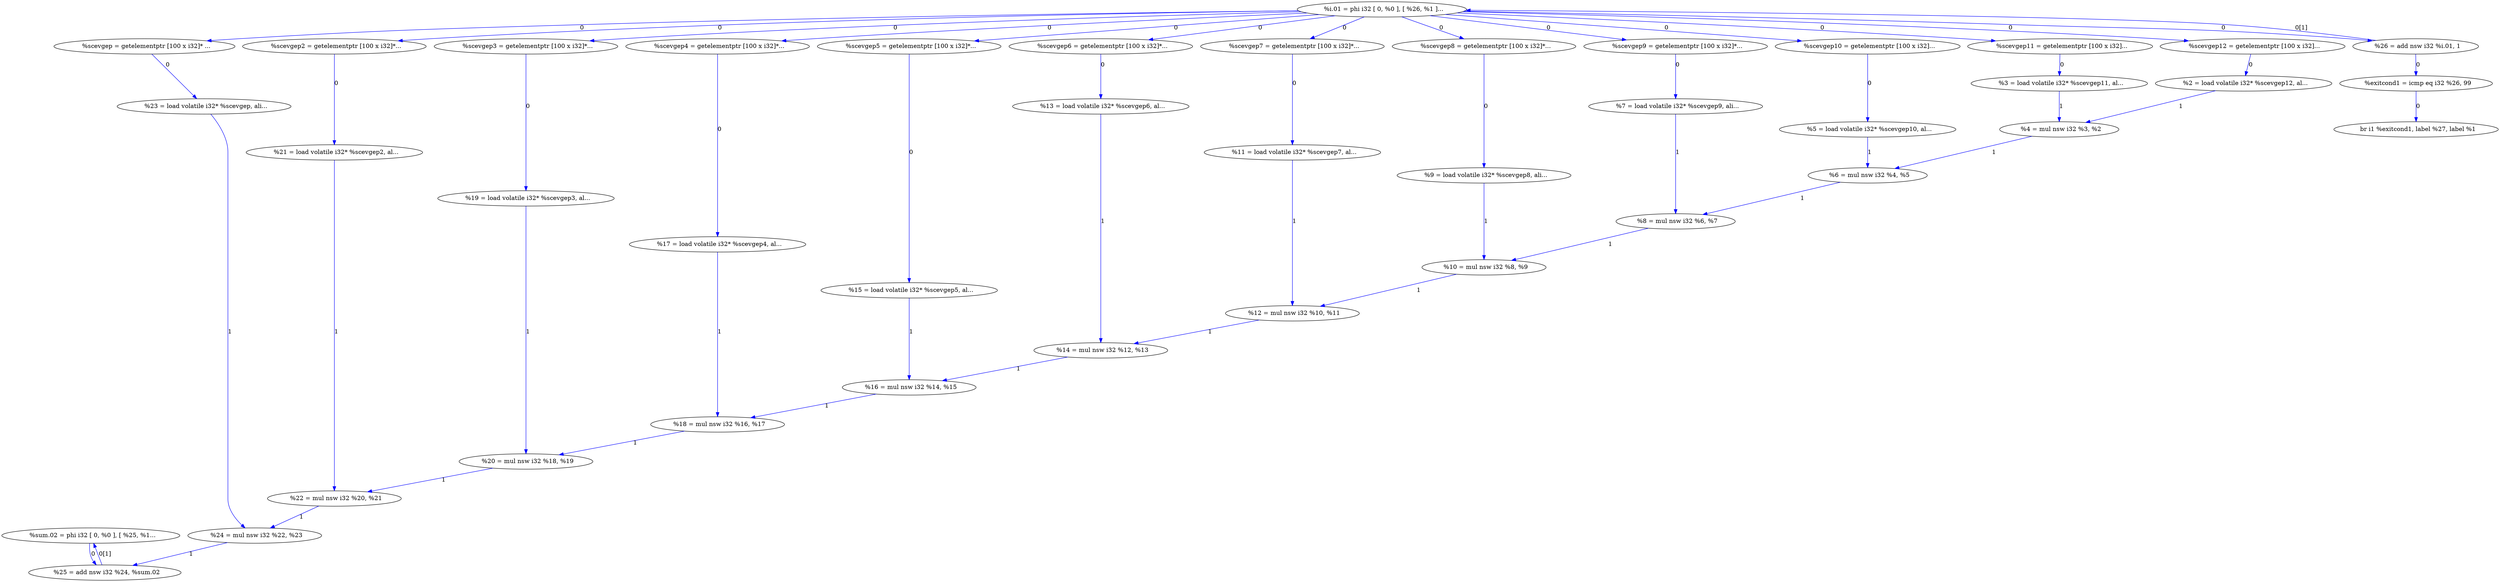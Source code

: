 digraph {
Node0x361a6a0[label="  %25 = add nsw i32 %24, %sum.02"];
Node0x3618040[label="  %sum.02 = phi i32 [ 0, %0 ], [ %25, %1..."];
Node0x3618040 -> Node0x361a6a0[label="0",color=blue];
Node0x3618200[label="  %scevgep = getelementptr [100 x i32]* ..."];
Node0x3618120[label="  %i.01 = phi i32 [ 0, %0 ], [ %26, %1 ]..."];
Node0x3618120 -> Node0x3618200[label="0",color=blue];
Node0x36183e0[label="  %scevgep2 = getelementptr [100 x i32]*..."];
Node0x3618120 -> Node0x36183e0[label="0",color=blue];
Node0x36184c0[label="  %scevgep3 = getelementptr [100 x i32]*..."];
Node0x3618120 -> Node0x36184c0[label="0",color=blue];
Node0x36185a0[label="  %scevgep4 = getelementptr [100 x i32]*..."];
Node0x3618120 -> Node0x36185a0[label="0",color=blue];
Node0x3618680[label="  %scevgep5 = getelementptr [100 x i32]*..."];
Node0x3618120 -> Node0x3618680[label="0",color=blue];
Node0x3618760[label="  %scevgep6 = getelementptr [100 x i32]*..."];
Node0x3618120 -> Node0x3618760[label="0",color=blue];
Node0x3618840[label="  %scevgep7 = getelementptr [100 x i32]*..."];
Node0x3618120 -> Node0x3618840[label="0",color=blue];
Node0x3618920[label="  %scevgep8 = getelementptr [100 x i32]*..."];
Node0x3618120 -> Node0x3618920[label="0",color=blue];
Node0x3618a00[label="  %scevgep9 = getelementptr [100 x i32]*..."];
Node0x3618120 -> Node0x3618a00[label="0",color=blue];
Node0x3618ae0[label="  %scevgep10 = getelementptr [100 x i32]..."];
Node0x3618120 -> Node0x3618ae0[label="0",color=blue];
Node0x3618bc0[label="  %scevgep11 = getelementptr [100 x i32]..."];
Node0x3618120 -> Node0x3618bc0[label="0",color=blue];
Node0x3618ca0[label="  %scevgep12 = getelementptr [100 x i32]..."];
Node0x3618120 -> Node0x3618ca0[label="0",color=blue];
Node0x361a7e0[label="  %26 = add nsw i32 %i.01, 1"];
Node0x3618120 -> Node0x361a7e0[label="0",color=blue];
Node0x361a4a0[label="  %23 = load volatile i32* %scevgep, ali..."];
Node0x3618200 -> Node0x361a4a0[label="0",color=blue];
Node0x361a2a0[label="  %21 = load volatile i32* %scevgep2, al..."];
Node0x36183e0 -> Node0x361a2a0[label="0",color=blue];
Node0x361a0a0[label="  %19 = load volatile i32* %scevgep3, al..."];
Node0x36184c0 -> Node0x361a0a0[label="0",color=blue];
Node0x3619ea0[label="  %17 = load volatile i32* %scevgep4, al..."];
Node0x36185a0 -> Node0x3619ea0[label="0",color=blue];
Node0x3619ca0[label="  %15 = load volatile i32* %scevgep5, al..."];
Node0x3618680 -> Node0x3619ca0[label="0",color=blue];
Node0x3619aa0[label="  %13 = load volatile i32* %scevgep6, al..."];
Node0x3618760 -> Node0x3619aa0[label="0",color=blue];
Node0x36198a0[label="  %11 = load volatile i32* %scevgep7, al..."];
Node0x3618840 -> Node0x36198a0[label="0",color=blue];
Node0x36196a0[label="  %9 = load volatile i32* %scevgep8, ali..."];
Node0x3618920 -> Node0x36196a0[label="0",color=blue];
Node0x3619460[label="  %7 = load volatile i32* %scevgep9, ali..."];
Node0x3618a00 -> Node0x3619460[label="0",color=blue];
Node0x3619220[label="  %5 = load volatile i32* %scevgep10, al..."];
Node0x3618ae0 -> Node0x3619220[label="0",color=blue];
Node0x3618f40[label="  %3 = load volatile i32* %scevgep11, al..."];
Node0x3618bc0 -> Node0x3618f40[label="0",color=blue];
Node0x3618e60[label="  %2 = load volatile i32* %scevgep12, al..."];
Node0x3618ca0 -> Node0x3618e60[label="0",color=blue];
Node0x3619020[label="  %4 = mul nsw i32 %3, %2"];
Node0x3618e60 -> Node0x3619020[label="1",color=blue];
Node0x3618f40 -> Node0x3619020[label="1",color=blue];
Node0x3619300[label="  %6 = mul nsw i32 %4, %5"];
Node0x3619020 -> Node0x3619300[label="1",color=blue];
Node0x3619220 -> Node0x3619300[label="1",color=blue];
Node0x3619540[label="  %8 = mul nsw i32 %6, %7"];
Node0x3619300 -> Node0x3619540[label="1",color=blue];
Node0x3619460 -> Node0x3619540[label="1",color=blue];
Node0x3619780[label="  %10 = mul nsw i32 %8, %9"];
Node0x3619540 -> Node0x3619780[label="1",color=blue];
Node0x36196a0 -> Node0x3619780[label="1",color=blue];
Node0x3619980[label="  %12 = mul nsw i32 %10, %11"];
Node0x3619780 -> Node0x3619980[label="1",color=blue];
Node0x36198a0 -> Node0x3619980[label="1",color=blue];
Node0x3619b80[label="  %14 = mul nsw i32 %12, %13"];
Node0x3619980 -> Node0x3619b80[label="1",color=blue];
Node0x3619aa0 -> Node0x3619b80[label="1",color=blue];
Node0x3619d80[label="  %16 = mul nsw i32 %14, %15"];
Node0x3619b80 -> Node0x3619d80[label="1",color=blue];
Node0x3619ca0 -> Node0x3619d80[label="1",color=blue];
Node0x3619f80[label="  %18 = mul nsw i32 %16, %17"];
Node0x3619d80 -> Node0x3619f80[label="1",color=blue];
Node0x3619ea0 -> Node0x3619f80[label="1",color=blue];
Node0x361a180[label="  %20 = mul nsw i32 %18, %19"];
Node0x3619f80 -> Node0x361a180[label="1",color=blue];
Node0x361a0a0 -> Node0x361a180[label="1",color=blue];
Node0x361a380[label="  %22 = mul nsw i32 %20, %21"];
Node0x361a180 -> Node0x361a380[label="1",color=blue];
Node0x361a2a0 -> Node0x361a380[label="1",color=blue];
Node0x361a580[label="  %24 = mul nsw i32 %22, %23"];
Node0x361a380 -> Node0x361a580[label="1",color=blue];
Node0x361a4a0 -> Node0x361a580[label="1",color=blue];
Node0x361a580 -> Node0x361a6a0[label="1",color=blue];
Node0x3618040 -> Node0x361a6a0[label="0[1]",color=blue,dir=back];
Node0x3618120 -> Node0x361a7e0[label="0[1]",color=blue,dir=back];
Node0x361a8c0[label="  %exitcond1 = icmp eq i32 %26, 99"];
Node0x361a7e0 -> Node0x361a8c0[label="0",color=blue];
Node0x361a9d0[label="  br i1 %exitcond1, label %27, label %1"];
Node0x361a8c0 -> Node0x361a9d0[label="0",color=blue];
}
